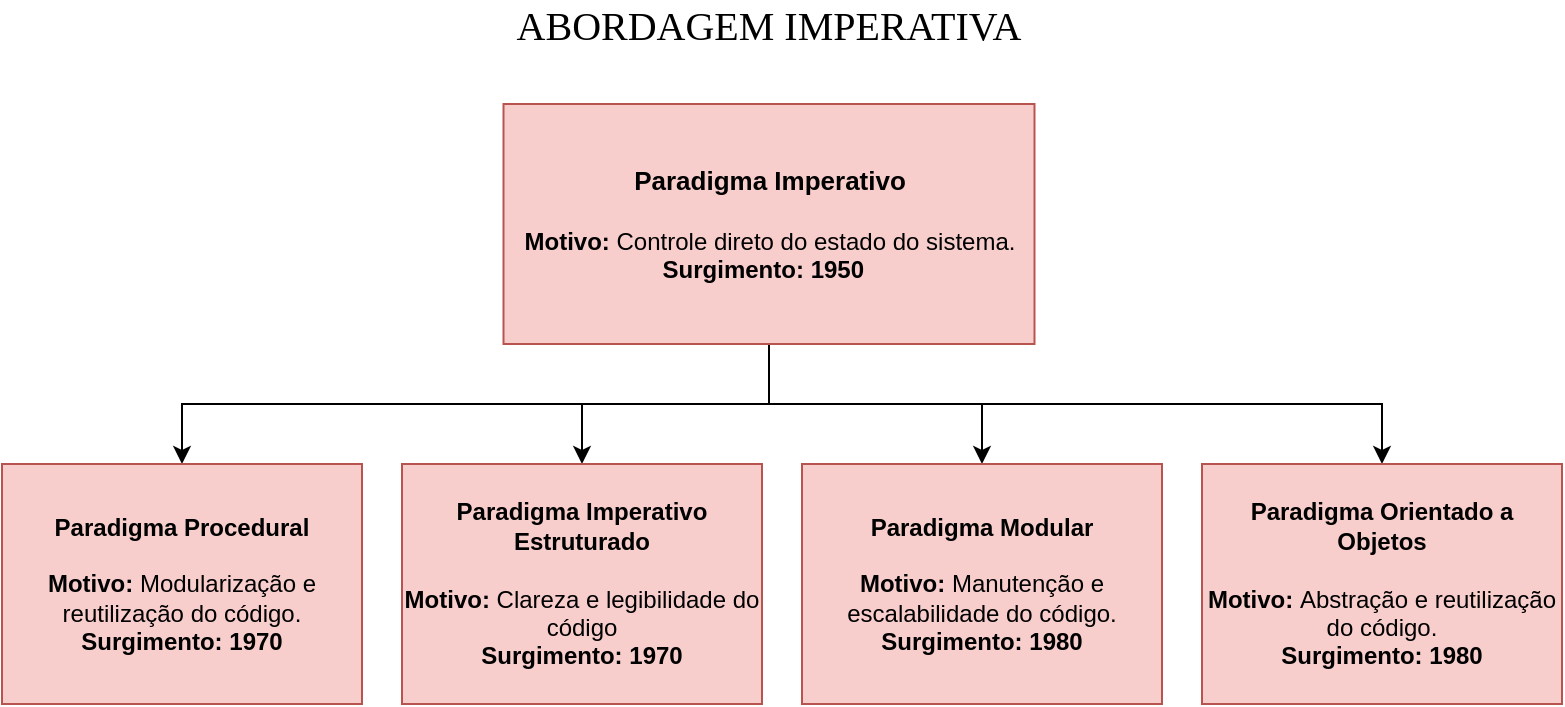<mxfile version="24.7.7">
  <diagram name="Página-1" id="SgVNGeflCPp9XzVLsDse">
    <mxGraphModel dx="1080" dy="596" grid="1" gridSize="10" guides="1" tooltips="1" connect="1" arrows="1" fold="1" page="1" pageScale="1" pageWidth="827" pageHeight="1169" math="0" shadow="0">
      <root>
        <mxCell id="0" />
        <mxCell id="1" parent="0" />
        <mxCell id="pyuNHEuotB2s35NBtjNu-10" style="edgeStyle=orthogonalEdgeStyle;rounded=0;orthogonalLoop=1;jettySize=auto;html=1;exitX=0.5;exitY=1;exitDx=0;exitDy=0;" edge="1" parent="1" source="pyuNHEuotB2s35NBtjNu-3" target="pyuNHEuotB2s35NBtjNu-6">
          <mxGeometry relative="1" as="geometry" />
        </mxCell>
        <mxCell id="pyuNHEuotB2s35NBtjNu-11" style="edgeStyle=orthogonalEdgeStyle;rounded=0;orthogonalLoop=1;jettySize=auto;html=1;exitX=0.5;exitY=1;exitDx=0;exitDy=0;entryX=0.5;entryY=0;entryDx=0;entryDy=0;" edge="1" parent="1" source="pyuNHEuotB2s35NBtjNu-3" target="pyuNHEuotB2s35NBtjNu-8">
          <mxGeometry relative="1" as="geometry" />
        </mxCell>
        <mxCell id="pyuNHEuotB2s35NBtjNu-12" style="edgeStyle=orthogonalEdgeStyle;rounded=0;orthogonalLoop=1;jettySize=auto;html=1;exitX=0.5;exitY=1;exitDx=0;exitDy=0;entryX=0.5;entryY=0;entryDx=0;entryDy=0;" edge="1" parent="1" source="pyuNHEuotB2s35NBtjNu-3" target="pyuNHEuotB2s35NBtjNu-9">
          <mxGeometry relative="1" as="geometry" />
        </mxCell>
        <mxCell id="pyuNHEuotB2s35NBtjNu-13" style="edgeStyle=orthogonalEdgeStyle;rounded=0;orthogonalLoop=1;jettySize=auto;html=1;exitX=0.5;exitY=1;exitDx=0;exitDy=0;" edge="1" parent="1" source="pyuNHEuotB2s35NBtjNu-3" target="pyuNHEuotB2s35NBtjNu-7">
          <mxGeometry relative="1" as="geometry" />
        </mxCell>
        <mxCell id="pyuNHEuotB2s35NBtjNu-3" value="&lt;b style=&quot;font-size: 13px;&quot;&gt;&lt;font style=&quot;font-size: 13px;&quot;&gt;Paradigma Imperativo&lt;/font&gt;&lt;/b&gt;&lt;div style=&quot;font-size: 13px;&quot;&gt;&lt;br&gt;&lt;/div&gt;&lt;div&gt;&lt;b&gt;Motivo: &lt;/b&gt;Controle direto do estado do sistema. &lt;b&gt;Surgimento:&lt;/b&gt; &lt;b&gt;1950&lt;/b&gt;&amp;nbsp;&amp;nbsp;&lt;br&gt;&lt;/div&gt;" style="rounded=0;whiteSpace=wrap;html=1;fillColor=#f8cecc;strokeColor=#b85450;" vertex="1" parent="1">
          <mxGeometry x="280.75" y="60" width="265.5" height="120" as="geometry" />
        </mxCell>
        <mxCell id="pyuNHEuotB2s35NBtjNu-4" value="&lt;font style=&quot;font-size: 20px;&quot; face=&quot;Verdana&quot;&gt;ABORDAGEM IMPERATIVA&lt;/font&gt;" style="text;html=1;align=center;verticalAlign=middle;whiteSpace=wrap;rounded=0;" vertex="1" parent="1">
          <mxGeometry x="248" y="10" width="331" height="20" as="geometry" />
        </mxCell>
        <mxCell id="pyuNHEuotB2s35NBtjNu-6" value="&lt;b&gt;Paradigma Procedural&lt;/b&gt;&lt;div&gt;&lt;br&gt;&lt;/div&gt;&lt;div&gt;&lt;b&gt;Motivo:&lt;/b&gt; Modularização e reutilização do código.&lt;br&gt;&lt;b&gt;Surgimento:&lt;/b&gt; &lt;b&gt;1970&lt;/b&gt;&lt;/div&gt;" style="rounded=0;whiteSpace=wrap;html=1;fillColor=#f8cecc;strokeColor=#b85450;" vertex="1" parent="1">
          <mxGeometry x="30" y="240" width="180" height="120" as="geometry" />
        </mxCell>
        <mxCell id="pyuNHEuotB2s35NBtjNu-7" value="&lt;b&gt;Paradigma Orientado a Objetos&lt;/b&gt;&lt;div&gt;&lt;br&gt;&lt;/div&gt;&lt;div&gt;&lt;b&gt;Motivo:&lt;/b&gt;&amp;nbsp;Abstração e reutilização do código.&lt;br&gt;&lt;b&gt;Surgimento:&lt;/b&gt; &lt;b&gt;1980&lt;/b&gt;&lt;/div&gt;" style="rounded=0;whiteSpace=wrap;html=1;fillColor=#f8cecc;strokeColor=#b85450;" vertex="1" parent="1">
          <mxGeometry x="630" y="240" width="180" height="120" as="geometry" />
        </mxCell>
        <mxCell id="pyuNHEuotB2s35NBtjNu-8" value="&lt;b&gt;Paradigma Imperativo Estruturado&lt;/b&gt;&lt;div&gt;&lt;br&gt;&lt;/div&gt;&lt;div&gt;&lt;b&gt;Motivo:&lt;/b&gt;&amp;nbsp;Clareza e legibilidade do código&lt;br&gt;&lt;b&gt;Surgimento:&lt;/b&gt; &lt;b&gt;1970&lt;/b&gt;&lt;/div&gt;" style="rounded=0;whiteSpace=wrap;html=1;fillColor=#f8cecc;strokeColor=#b85450;" vertex="1" parent="1">
          <mxGeometry x="230" y="240" width="180" height="120" as="geometry" />
        </mxCell>
        <mxCell id="pyuNHEuotB2s35NBtjNu-9" value="&lt;b&gt;Paradigma Modular&lt;/b&gt;&lt;div&gt;&lt;br&gt;&lt;/div&gt;&lt;div&gt;&lt;b&gt;Motivo:&lt;/b&gt;&amp;nbsp;Manutenção e escalabilidade do código.&lt;br&gt;&lt;b&gt;Surgimento:&lt;/b&gt; &lt;b&gt;1980&lt;/b&gt;&lt;/div&gt;" style="rounded=0;whiteSpace=wrap;html=1;fillColor=#f8cecc;strokeColor=#b85450;" vertex="1" parent="1">
          <mxGeometry x="430" y="240" width="180" height="120" as="geometry" />
        </mxCell>
      </root>
    </mxGraphModel>
  </diagram>
</mxfile>
